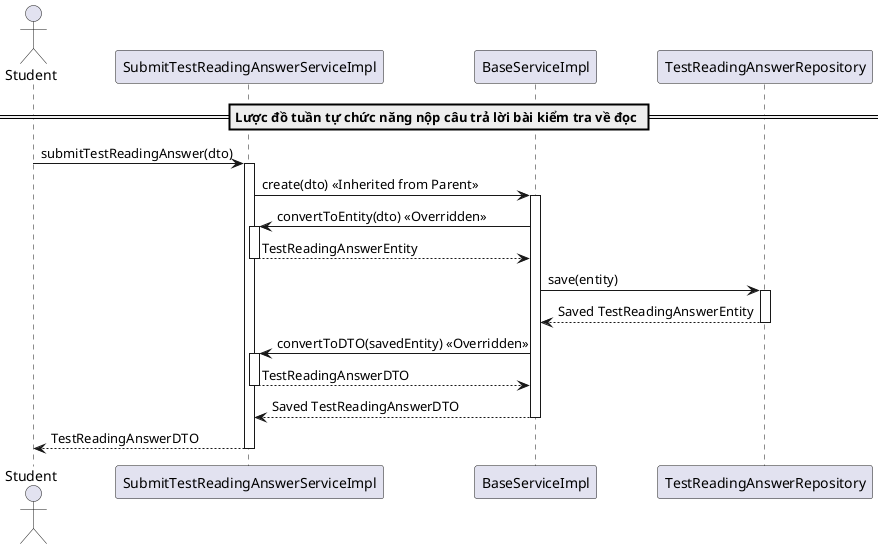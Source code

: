 @startuml submitTestReading
actor "Student" as Student
participant "SubmitTestReadingAnswerServiceImpl" as SubmitTestReadingService
participant "BaseServiceImpl" as BaseService
participant "TestReadingAnswerRepository" as Repository

== Lược đồ tuần tự chức năng nộp câu trả lời bài kiểm tra về đọc ==
Student -> SubmitTestReadingService: submitTestReadingAnswer(dto)
activate SubmitTestReadingService

SubmitTestReadingService -> BaseService: create(dto) << Inherited from Parent >>
activate BaseService

BaseService -> SubmitTestReadingService: convertToEntity(dto) << Overridden >>
activate SubmitTestReadingService
SubmitTestReadingService --> BaseService: TestReadingAnswerEntity
deactivate SubmitTestReadingService

BaseService -> Repository: save(entity)
activate Repository
Repository --> BaseService: Saved TestReadingAnswerEntity
deactivate Repository

BaseService -> SubmitTestReadingService: convertToDTO(savedEntity) << Overridden >>
activate SubmitTestReadingService
SubmitTestReadingService --> BaseService: TestReadingAnswerDTO
deactivate SubmitTestReadingService

BaseService --> SubmitTestReadingService: Saved TestReadingAnswerDTO
deactivate BaseService

SubmitTestReadingService --> Student: TestReadingAnswerDTO
deactivate SubmitTestReadingService
@enduml
